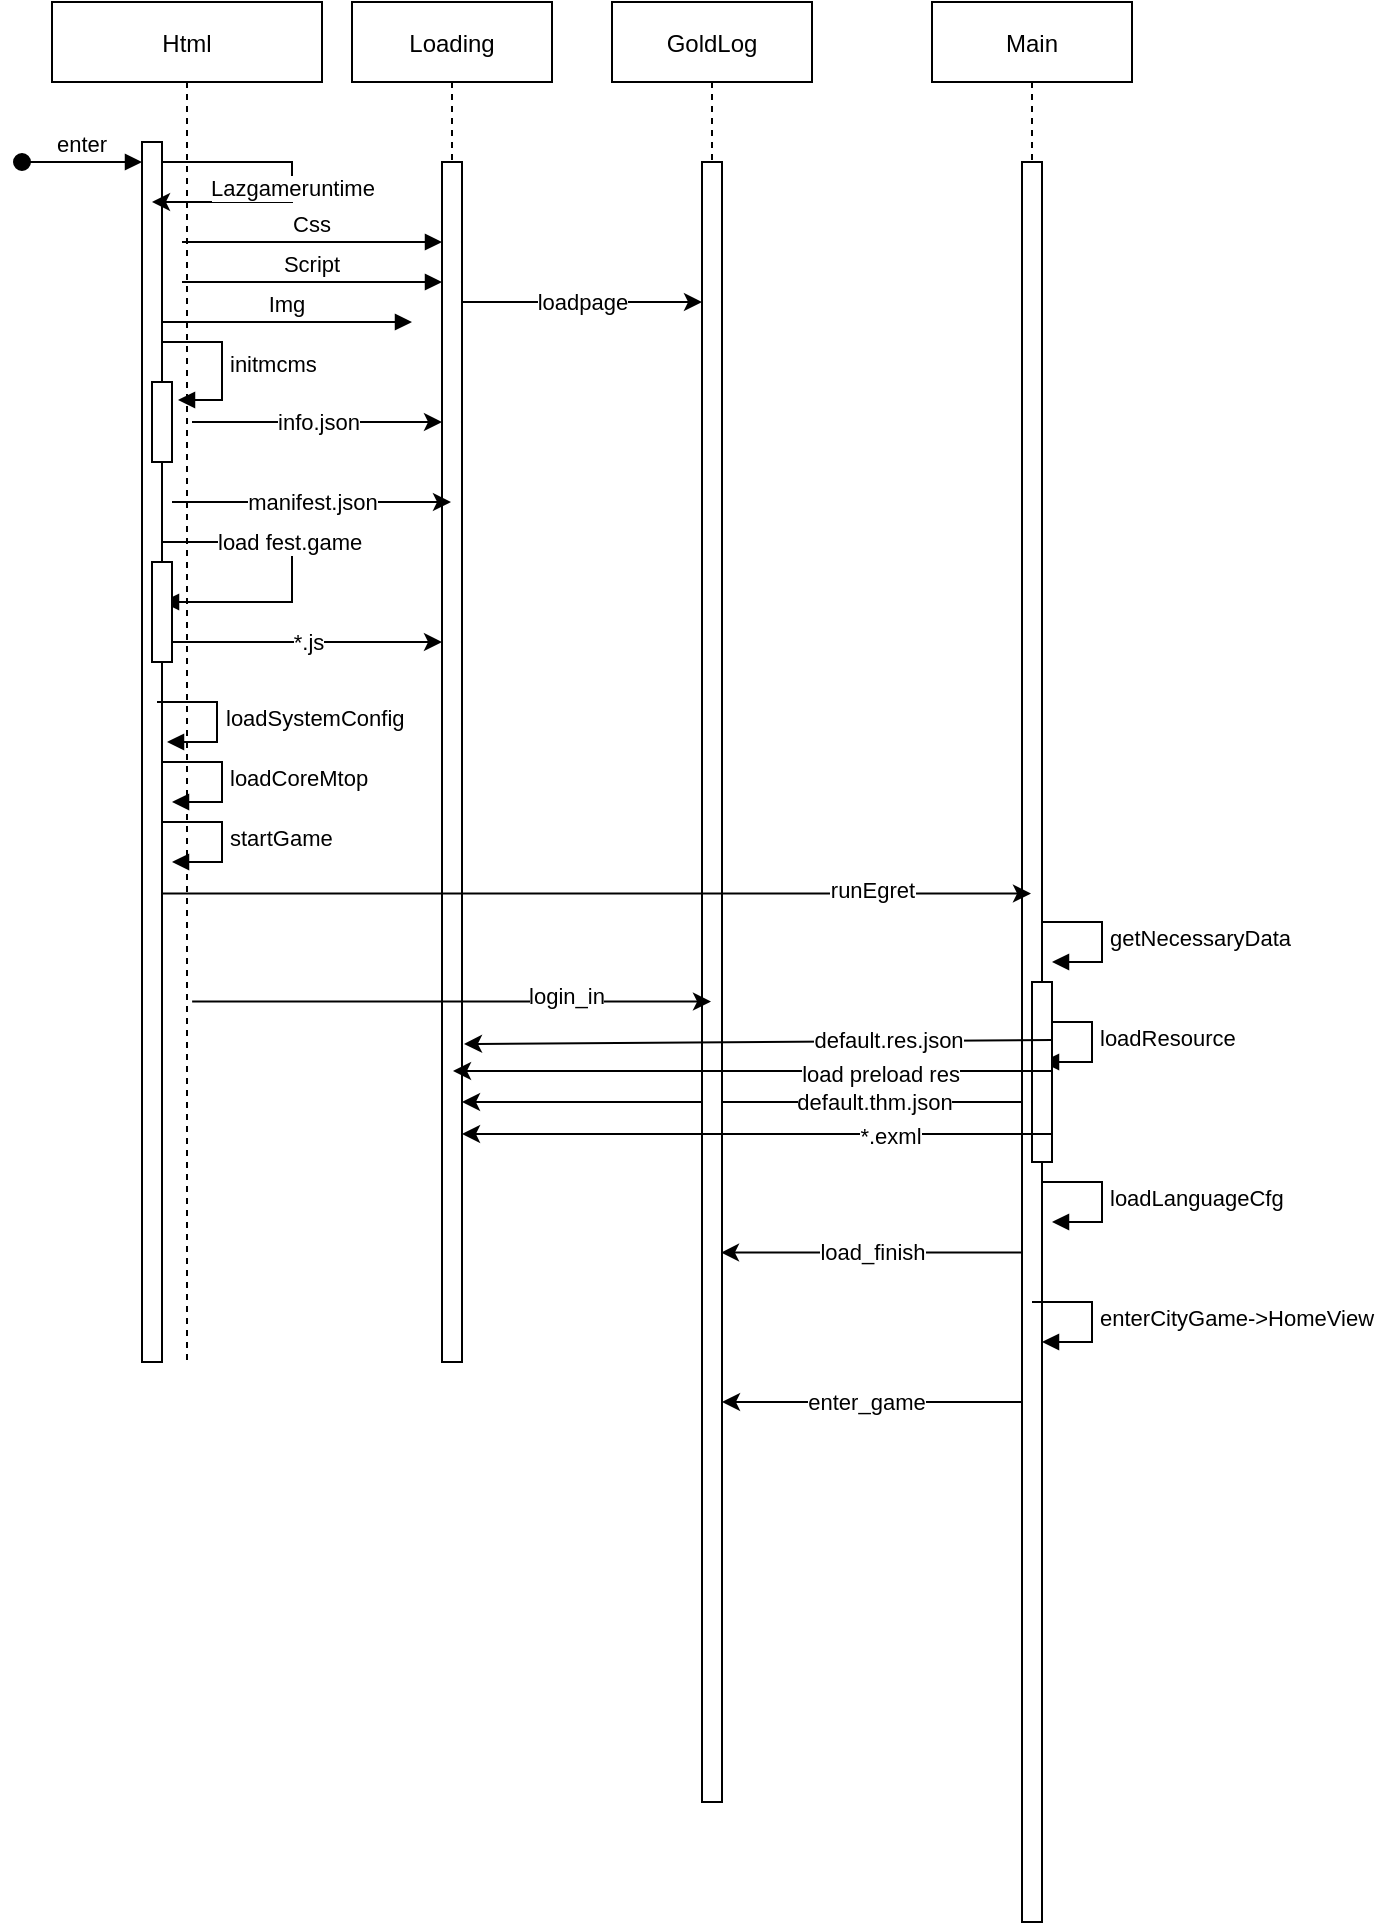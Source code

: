 <mxfile version="17.1.3" type="github"><diagram id="kgpKYQtTHZ0yAKxKKP6v" name="Page-1"><mxGraphModel dx="868" dy="523" grid="1" gridSize="10" guides="1" tooltips="1" connect="1" arrows="1" fold="1" page="1" pageScale="1" pageWidth="850" pageHeight="1100" math="0" shadow="0"><root><mxCell id="0"/><mxCell id="1" parent="0"/><mxCell id="3nuBFxr9cyL0pnOWT2aG-1" value="Html" style="shape=umlLifeline;perimeter=lifelinePerimeter;container=1;collapsible=0;recursiveResize=0;rounded=0;shadow=0;strokeWidth=1;" parent="1" vertex="1"><mxGeometry x="110" y="80" width="135" height="680" as="geometry"/></mxCell><mxCell id="3nuBFxr9cyL0pnOWT2aG-2" value="" style="points=[];perimeter=orthogonalPerimeter;rounded=0;shadow=0;strokeWidth=1;" parent="3nuBFxr9cyL0pnOWT2aG-1" vertex="1"><mxGeometry x="45" y="70" width="10" height="610" as="geometry"/></mxCell><mxCell id="3nuBFxr9cyL0pnOWT2aG-3" value="enter" style="verticalAlign=bottom;startArrow=oval;endArrow=block;startSize=8;shadow=0;strokeWidth=1;" parent="3nuBFxr9cyL0pnOWT2aG-1" edge="1"><mxGeometry relative="1" as="geometry"><mxPoint x="-15" y="80" as="sourcePoint"/><mxPoint x="45" y="80" as="targetPoint"/></mxGeometry></mxCell><mxCell id="_dVmBDxSCwdQMU5htsyr-13" value="Lazgameruntime" style="endArrow=classic;html=1;rounded=0;" edge="1" parent="3nuBFxr9cyL0pnOWT2aG-1" source="3nuBFxr9cyL0pnOWT2aG-2"><mxGeometry width="50" height="50" relative="1" as="geometry"><mxPoint x="240" y="200" as="sourcePoint"/><mxPoint x="50" y="100" as="targetPoint"/><Array as="points"><mxPoint x="120" y="80"/><mxPoint x="120" y="100"/></Array></mxGeometry></mxCell><mxCell id="_dVmBDxSCwdQMU5htsyr-8" value="Img" style="verticalAlign=bottom;endArrow=block;shadow=0;strokeWidth=1;" edge="1" parent="3nuBFxr9cyL0pnOWT2aG-1"><mxGeometry relative="1" as="geometry"><mxPoint x="55" y="160" as="sourcePoint"/><mxPoint x="180" y="160" as="targetPoint"/></mxGeometry></mxCell><mxCell id="_dVmBDxSCwdQMU5htsyr-18" value="" style="html=1;points=[];perimeter=orthogonalPerimeter;" vertex="1" parent="3nuBFxr9cyL0pnOWT2aG-1"><mxGeometry x="50" y="190" width="10" height="40" as="geometry"/></mxCell><mxCell id="_dVmBDxSCwdQMU5htsyr-19" value="initmcms" style="edgeStyle=orthogonalEdgeStyle;html=1;align=left;spacingLeft=2;endArrow=block;rounded=0;entryX=1.3;entryY=0.225;entryDx=0;entryDy=0;entryPerimeter=0;" edge="1" target="_dVmBDxSCwdQMU5htsyr-18" parent="3nuBFxr9cyL0pnOWT2aG-1"><mxGeometry relative="1" as="geometry"><mxPoint x="55" y="170" as="sourcePoint"/><Array as="points"><mxPoint x="85" y="170"/><mxPoint x="85" y="199"/></Array></mxGeometry></mxCell><mxCell id="_dVmBDxSCwdQMU5htsyr-23" value="load fest.game" style="edgeStyle=orthogonalEdgeStyle;html=1;align=left;spacingLeft=2;endArrow=block;rounded=0;exitX=1;exitY=0.513;exitDx=0;exitDy=0;exitPerimeter=0;" edge="1" target="3nuBFxr9cyL0pnOWT2aG-2" parent="3nuBFxr9cyL0pnOWT2aG-1" source="3nuBFxr9cyL0pnOWT2aG-2"><mxGeometry relative="1" as="geometry"><mxPoint x="60" y="270" as="sourcePoint"/><Array as="points"><mxPoint x="55" y="270"/><mxPoint x="120" y="270"/><mxPoint x="120" y="300"/></Array><mxPoint x="50" y="310" as="targetPoint"/></mxGeometry></mxCell><mxCell id="_dVmBDxSCwdQMU5htsyr-25" value="" style="html=1;points=[];perimeter=orthogonalPerimeter;" vertex="1" parent="3nuBFxr9cyL0pnOWT2aG-1"><mxGeometry x="50" y="280" width="10" height="50" as="geometry"/></mxCell><mxCell id="_dVmBDxSCwdQMU5htsyr-32" value="loadSystemConfig" style="edgeStyle=orthogonalEdgeStyle;html=1;align=left;spacingLeft=2;endArrow=block;rounded=0;entryX=1;entryY=0;" edge="1" parent="3nuBFxr9cyL0pnOWT2aG-1"><mxGeometry relative="1" as="geometry"><mxPoint x="52.5" y="350" as="sourcePoint"/><Array as="points"><mxPoint x="82.5" y="350"/></Array><mxPoint x="57.5" y="370" as="targetPoint"/></mxGeometry></mxCell><mxCell id="_dVmBDxSCwdQMU5htsyr-34" value="loadCoreMtop" style="edgeStyle=orthogonalEdgeStyle;html=1;align=left;spacingLeft=2;endArrow=block;rounded=0;entryX=1;entryY=0;" edge="1" parent="3nuBFxr9cyL0pnOWT2aG-1"><mxGeometry relative="1" as="geometry"><mxPoint x="55" y="380" as="sourcePoint"/><Array as="points"><mxPoint x="85" y="380"/></Array><mxPoint x="60" y="400" as="targetPoint"/></mxGeometry></mxCell><mxCell id="_dVmBDxSCwdQMU5htsyr-36" value="startGame" style="edgeStyle=orthogonalEdgeStyle;html=1;align=left;spacingLeft=2;endArrow=block;rounded=0;entryX=1;entryY=0;" edge="1" parent="3nuBFxr9cyL0pnOWT2aG-1"><mxGeometry relative="1" as="geometry"><mxPoint x="55" y="410" as="sourcePoint"/><Array as="points"><mxPoint x="85" y="410"/></Array><mxPoint x="60" y="430" as="targetPoint"/></mxGeometry></mxCell><mxCell id="3nuBFxr9cyL0pnOWT2aG-5" value="Loading" style="shape=umlLifeline;perimeter=lifelinePerimeter;container=1;collapsible=0;recursiveResize=0;rounded=0;shadow=0;strokeWidth=1;" parent="1" vertex="1"><mxGeometry x="260" y="80" width="100" height="680" as="geometry"/></mxCell><mxCell id="3nuBFxr9cyL0pnOWT2aG-6" value="" style="points=[];perimeter=orthogonalPerimeter;rounded=0;shadow=0;strokeWidth=1;" parent="3nuBFxr9cyL0pnOWT2aG-5" vertex="1"><mxGeometry x="45" y="80" width="10" height="600" as="geometry"/></mxCell><mxCell id="_dVmBDxSCwdQMU5htsyr-7" value="Script" style="verticalAlign=bottom;endArrow=block;entryX=0;entryY=0;shadow=0;strokeWidth=1;" edge="1" parent="3nuBFxr9cyL0pnOWT2aG-5"><mxGeometry relative="1" as="geometry"><mxPoint x="-85" y="140.0" as="sourcePoint"/><mxPoint x="45" y="140.0" as="targetPoint"/></mxGeometry></mxCell><mxCell id="3nuBFxr9cyL0pnOWT2aG-8" value="Css" style="verticalAlign=bottom;endArrow=block;entryX=0;entryY=0;shadow=0;strokeWidth=1;" parent="3nuBFxr9cyL0pnOWT2aG-5" edge="1"><mxGeometry relative="1" as="geometry"><mxPoint x="-85" y="120" as="sourcePoint"/><mxPoint x="45" y="120" as="targetPoint"/></mxGeometry></mxCell><mxCell id="_dVmBDxSCwdQMU5htsyr-9" value="loadpage" style="endArrow=classic;html=1;rounded=0;" edge="1" parent="3nuBFxr9cyL0pnOWT2aG-5"><mxGeometry width="50" height="50" relative="1" as="geometry"><mxPoint x="55" y="150" as="sourcePoint"/><mxPoint x="175" y="150" as="targetPoint"/></mxGeometry></mxCell><mxCell id="_dVmBDxSCwdQMU5htsyr-51" value="" style="endArrow=classic;html=1;rounded=0;exitX=1;exitY=0.667;exitDx=0;exitDy=0;exitPerimeter=0;" edge="1" parent="3nuBFxr9cyL0pnOWT2aG-5" source="_dVmBDxSCwdQMU5htsyr-46"><mxGeometry width="50" height="50" relative="1" as="geometry"><mxPoint x="345" y="550" as="sourcePoint"/><mxPoint x="55" y="550" as="targetPoint"/><Array as="points"><mxPoint x="85" y="550"/></Array></mxGeometry></mxCell><mxCell id="_dVmBDxSCwdQMU5htsyr-52" value="default.thm.json" style="edgeLabel;html=1;align=center;verticalAlign=middle;resizable=0;points=[];" vertex="1" connectable="0" parent="_dVmBDxSCwdQMU5htsyr-51"><mxGeometry x="-0.392" relative="1" as="geometry"><mxPoint as="offset"/></mxGeometry></mxCell><mxCell id="_dVmBDxSCwdQMU5htsyr-2" value="GoldLog" style="shape=umlLifeline;perimeter=lifelinePerimeter;container=1;collapsible=0;recursiveResize=0;rounded=0;shadow=0;strokeWidth=1;" vertex="1" parent="1"><mxGeometry x="390" y="80" width="100" height="900" as="geometry"/></mxCell><mxCell id="_dVmBDxSCwdQMU5htsyr-3" value="" style="points=[];perimeter=orthogonalPerimeter;rounded=0;shadow=0;strokeWidth=1;" vertex="1" parent="_dVmBDxSCwdQMU5htsyr-2"><mxGeometry x="45" y="80" width="10" height="820" as="geometry"/></mxCell><mxCell id="_dVmBDxSCwdQMU5htsyr-60" value="" style="endArrow=classic;html=1;rounded=0;" edge="1" parent="_dVmBDxSCwdQMU5htsyr-2" target="_dVmBDxSCwdQMU5htsyr-3"><mxGeometry width="50" height="50" relative="1" as="geometry"><mxPoint x="205" y="700" as="sourcePoint"/><mxPoint x="65" y="700" as="targetPoint"/></mxGeometry></mxCell><mxCell id="_dVmBDxSCwdQMU5htsyr-61" value="enter_game" style="edgeLabel;html=1;align=center;verticalAlign=middle;resizable=0;points=[];" vertex="1" connectable="0" parent="_dVmBDxSCwdQMU5htsyr-60"><mxGeometry x="0.043" relative="1" as="geometry"><mxPoint as="offset"/></mxGeometry></mxCell><mxCell id="_dVmBDxSCwdQMU5htsyr-4" value="Main" style="shape=umlLifeline;perimeter=lifelinePerimeter;container=1;collapsible=0;recursiveResize=0;rounded=0;shadow=0;strokeWidth=1;" vertex="1" parent="1"><mxGeometry x="550" y="80" width="100" height="960" as="geometry"/></mxCell><mxCell id="_dVmBDxSCwdQMU5htsyr-5" value="" style="points=[];perimeter=orthogonalPerimeter;rounded=0;shadow=0;strokeWidth=1;" vertex="1" parent="_dVmBDxSCwdQMU5htsyr-4"><mxGeometry x="45" y="80" width="10" height="880" as="geometry"/></mxCell><mxCell id="_dVmBDxSCwdQMU5htsyr-42" value="getNecessaryData" style="edgeStyle=orthogonalEdgeStyle;html=1;align=left;spacingLeft=2;endArrow=block;rounded=0;entryX=1;entryY=0;" edge="1" parent="_dVmBDxSCwdQMU5htsyr-4"><mxGeometry relative="1" as="geometry"><mxPoint x="55" y="460" as="sourcePoint"/><Array as="points"><mxPoint x="85" y="460"/></Array><mxPoint x="60" y="480" as="targetPoint"/></mxGeometry></mxCell><mxCell id="_dVmBDxSCwdQMU5htsyr-44" value="loadResource" style="edgeStyle=orthogonalEdgeStyle;html=1;align=left;spacingLeft=2;endArrow=block;rounded=0;entryX=1;entryY=0;" edge="1" parent="_dVmBDxSCwdQMU5htsyr-4"><mxGeometry relative="1" as="geometry"><mxPoint x="50" y="510" as="sourcePoint"/><Array as="points"><mxPoint x="80" y="510"/></Array><mxPoint x="55" y="530" as="targetPoint"/></mxGeometry></mxCell><mxCell id="_dVmBDxSCwdQMU5htsyr-46" value="" style="html=1;points=[];perimeter=orthogonalPerimeter;" vertex="1" parent="_dVmBDxSCwdQMU5htsyr-4"><mxGeometry x="50" y="490" width="10" height="90" as="geometry"/></mxCell><mxCell id="_dVmBDxSCwdQMU5htsyr-49" value="" style="endArrow=classic;html=1;rounded=0;exitX=0.9;exitY=0.422;exitDx=0;exitDy=0;exitPerimeter=0;" edge="1" parent="_dVmBDxSCwdQMU5htsyr-4"><mxGeometry width="50" height="50" relative="1" as="geometry"><mxPoint x="60" y="534.5" as="sourcePoint"/><mxPoint x="-239.5" y="534.5" as="targetPoint"/></mxGeometry></mxCell><mxCell id="_dVmBDxSCwdQMU5htsyr-50" value="load preload res" style="edgeLabel;html=1;align=center;verticalAlign=middle;resizable=0;points=[];" vertex="1" connectable="0" parent="_dVmBDxSCwdQMU5htsyr-49"><mxGeometry x="-0.427" y="1" relative="1" as="geometry"><mxPoint as="offset"/></mxGeometry></mxCell><mxCell id="_dVmBDxSCwdQMU5htsyr-47" value="" style="endArrow=classic;html=1;rounded=0;exitX=0.9;exitY=0.256;exitDx=0;exitDy=0;exitPerimeter=0;entryX=1;entryY=0.725;entryDx=0;entryDy=0;entryPerimeter=0;" edge="1" parent="_dVmBDxSCwdQMU5htsyr-4"><mxGeometry width="50" height="50" relative="1" as="geometry"><mxPoint x="60" y="519.02" as="sourcePoint"/><mxPoint x="-234" y="520.98" as="targetPoint"/></mxGeometry></mxCell><mxCell id="_dVmBDxSCwdQMU5htsyr-48" value="default.res.json" style="edgeLabel;html=1;align=center;verticalAlign=middle;resizable=0;points=[];" vertex="1" connectable="0" parent="_dVmBDxSCwdQMU5htsyr-47"><mxGeometry x="-0.442" y="-1" relative="1" as="geometry"><mxPoint as="offset"/></mxGeometry></mxCell><mxCell id="_dVmBDxSCwdQMU5htsyr-56" value="loadLanguageCfg" style="edgeStyle=orthogonalEdgeStyle;html=1;align=left;spacingLeft=2;endArrow=block;rounded=0;entryX=1;entryY=0;" edge="1" parent="_dVmBDxSCwdQMU5htsyr-4"><mxGeometry relative="1" as="geometry"><mxPoint x="55" y="590" as="sourcePoint"/><Array as="points"><mxPoint x="85" y="590"/></Array><mxPoint x="60" y="610" as="targetPoint"/></mxGeometry></mxCell><mxCell id="_dVmBDxSCwdQMU5htsyr-59" value="enterCityGame-&amp;gt;HomeView" style="edgeStyle=orthogonalEdgeStyle;html=1;align=left;spacingLeft=2;endArrow=block;rounded=0;entryX=1;entryY=0;" edge="1" parent="_dVmBDxSCwdQMU5htsyr-4"><mxGeometry relative="1" as="geometry"><mxPoint x="50" y="650" as="sourcePoint"/><Array as="points"><mxPoint x="80" y="650"/></Array><mxPoint x="55" y="670" as="targetPoint"/></mxGeometry></mxCell><mxCell id="_dVmBDxSCwdQMU5htsyr-15" value="info.json" style="endArrow=classic;html=1;rounded=0;" edge="1" parent="1" target="3nuBFxr9cyL0pnOWT2aG-6"><mxGeometry width="50" height="50" relative="1" as="geometry"><mxPoint x="180" y="290" as="sourcePoint"/><mxPoint x="410" y="230" as="targetPoint"/></mxGeometry></mxCell><mxCell id="_dVmBDxSCwdQMU5htsyr-21" value="manifest.json" style="endArrow=classic;html=1;rounded=0;" edge="1" parent="1" target="3nuBFxr9cyL0pnOWT2aG-5"><mxGeometry width="50" height="50" relative="1" as="geometry"><mxPoint x="170" y="330" as="sourcePoint"/><mxPoint x="410" y="300" as="targetPoint"/></mxGeometry></mxCell><mxCell id="_dVmBDxSCwdQMU5htsyr-28" value="*.js" style="endArrow=classic;html=1;rounded=0;exitX=1;exitY=0.8;exitDx=0;exitDy=0;exitPerimeter=0;" edge="1" parent="1" source="_dVmBDxSCwdQMU5htsyr-25" target="3nuBFxr9cyL0pnOWT2aG-6"><mxGeometry width="50" height="50" relative="1" as="geometry"><mxPoint x="320" y="360" as="sourcePoint"/><mxPoint x="370" y="310" as="targetPoint"/></mxGeometry></mxCell><mxCell id="_dVmBDxSCwdQMU5htsyr-37" value="" style="endArrow=classic;html=1;rounded=0;exitX=0.519;exitY=0.735;exitDx=0;exitDy=0;exitPerimeter=0;" edge="1" parent="1" source="3nuBFxr9cyL0pnOWT2aG-1" target="_dVmBDxSCwdQMU5htsyr-2"><mxGeometry width="50" height="50" relative="1" as="geometry"><mxPoint x="50" y="590" as="sourcePoint"/><mxPoint x="100" y="540" as="targetPoint"/></mxGeometry></mxCell><mxCell id="_dVmBDxSCwdQMU5htsyr-38" value="login_in" style="edgeLabel;html=1;align=center;verticalAlign=middle;resizable=0;points=[];" vertex="1" connectable="0" parent="_dVmBDxSCwdQMU5htsyr-37"><mxGeometry x="0.441" y="3" relative="1" as="geometry"><mxPoint as="offset"/></mxGeometry></mxCell><mxCell id="_dVmBDxSCwdQMU5htsyr-39" value="" style="endArrow=classic;html=1;rounded=0;exitX=1;exitY=0.616;exitDx=0;exitDy=0;exitPerimeter=0;" edge="1" parent="1" source="3nuBFxr9cyL0pnOWT2aG-2" target="_dVmBDxSCwdQMU5htsyr-4"><mxGeometry width="50" height="50" relative="1" as="geometry"><mxPoint x="320" y="460" as="sourcePoint"/><mxPoint x="370" y="410" as="targetPoint"/></mxGeometry></mxCell><mxCell id="_dVmBDxSCwdQMU5htsyr-40" value="runEgret" style="edgeLabel;html=1;align=center;verticalAlign=middle;resizable=0;points=[];" vertex="1" connectable="0" parent="_dVmBDxSCwdQMU5htsyr-39"><mxGeometry x="0.634" y="2" relative="1" as="geometry"><mxPoint as="offset"/></mxGeometry></mxCell><mxCell id="_dVmBDxSCwdQMU5htsyr-53" value="" style="endArrow=classic;html=1;rounded=0;entryX=1;entryY=0.81;entryDx=0;entryDy=0;entryPerimeter=0;exitX=1;exitY=0.844;exitDx=0;exitDy=0;exitPerimeter=0;" edge="1" parent="1" source="_dVmBDxSCwdQMU5htsyr-46" target="3nuBFxr9cyL0pnOWT2aG-6"><mxGeometry width="50" height="50" relative="1" as="geometry"><mxPoint x="590" y="646" as="sourcePoint"/><mxPoint x="320" y="646" as="targetPoint"/></mxGeometry></mxCell><mxCell id="_dVmBDxSCwdQMU5htsyr-54" value="*.exml" style="edgeLabel;html=1;align=center;verticalAlign=middle;resizable=0;points=[];" vertex="1" connectable="0" parent="_dVmBDxSCwdQMU5htsyr-53"><mxGeometry x="-0.45" y="1" relative="1" as="geometry"><mxPoint as="offset"/></mxGeometry></mxCell><mxCell id="_dVmBDxSCwdQMU5htsyr-57" value="&lt;span style=&quot;font-size: 11px&quot;&gt;load_finish&lt;/span&gt;" style="endArrow=classic;html=1;rounded=0;entryX=0.95;entryY=0.665;entryDx=0;entryDy=0;entryPerimeter=0;" edge="1" parent="1" source="_dVmBDxSCwdQMU5htsyr-5" target="_dVmBDxSCwdQMU5htsyr-3"><mxGeometry width="50" height="50" relative="1" as="geometry"><mxPoint x="580" y="710" as="sourcePoint"/><mxPoint x="370" y="620" as="targetPoint"/></mxGeometry></mxCell></root></mxGraphModel></diagram></mxfile>